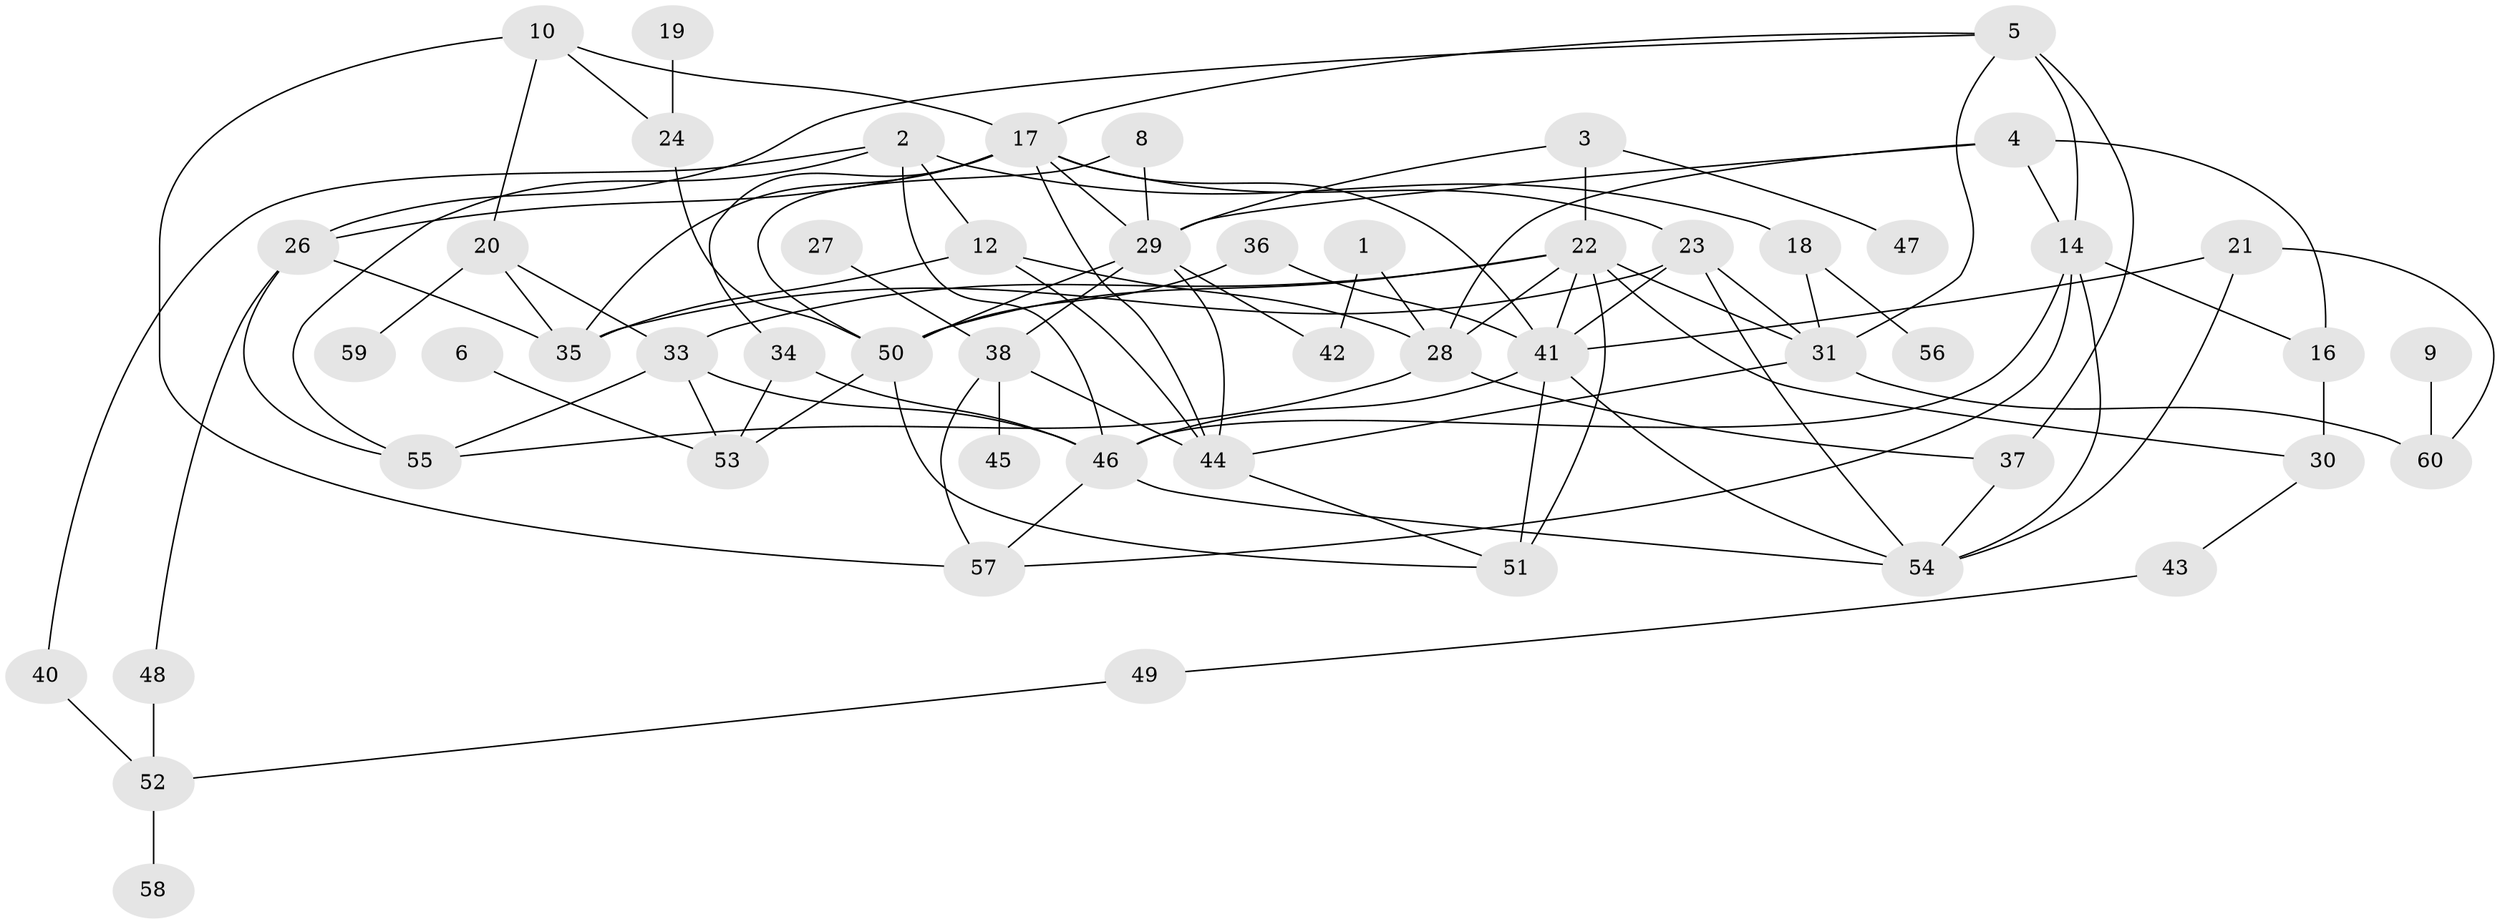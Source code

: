 // original degree distribution, {2: 0.2689075630252101, 1: 0.18487394957983194, 5: 0.10084033613445378, 8: 0.025210084033613446, 4: 0.1092436974789916, 3: 0.2184873949579832, 7: 0.01680672268907563, 6: 0.01680672268907563, 0: 0.058823529411764705}
// Generated by graph-tools (version 1.1) at 2025/00/03/09/25 03:00:48]
// undirected, 53 vertices, 100 edges
graph export_dot {
graph [start="1"]
  node [color=gray90,style=filled];
  1;
  2;
  3;
  4;
  5;
  6;
  8;
  9;
  10;
  12;
  14;
  16;
  17;
  18;
  19;
  20;
  21;
  22;
  23;
  24;
  26;
  27;
  28;
  29;
  30;
  31;
  33;
  34;
  35;
  36;
  37;
  38;
  40;
  41;
  42;
  43;
  44;
  45;
  46;
  47;
  48;
  49;
  50;
  51;
  52;
  53;
  54;
  55;
  56;
  57;
  58;
  59;
  60;
  1 -- 28 [weight=1.0];
  1 -- 42 [weight=1.0];
  2 -- 12 [weight=1.0];
  2 -- 18 [weight=1.0];
  2 -- 40 [weight=1.0];
  2 -- 46 [weight=1.0];
  2 -- 55 [weight=1.0];
  3 -- 22 [weight=1.0];
  3 -- 29 [weight=1.0];
  3 -- 47 [weight=1.0];
  4 -- 14 [weight=1.0];
  4 -- 16 [weight=1.0];
  4 -- 28 [weight=1.0];
  4 -- 29 [weight=1.0];
  5 -- 14 [weight=1.0];
  5 -- 17 [weight=1.0];
  5 -- 26 [weight=1.0];
  5 -- 31 [weight=1.0];
  5 -- 37 [weight=2.0];
  6 -- 53 [weight=1.0];
  8 -- 29 [weight=1.0];
  8 -- 50 [weight=1.0];
  9 -- 60 [weight=1.0];
  10 -- 17 [weight=1.0];
  10 -- 20 [weight=1.0];
  10 -- 24 [weight=1.0];
  10 -- 57 [weight=1.0];
  12 -- 28 [weight=1.0];
  12 -- 35 [weight=1.0];
  12 -- 44 [weight=1.0];
  14 -- 16 [weight=1.0];
  14 -- 46 [weight=1.0];
  14 -- 54 [weight=1.0];
  14 -- 57 [weight=1.0];
  16 -- 30 [weight=1.0];
  17 -- 23 [weight=1.0];
  17 -- 26 [weight=2.0];
  17 -- 29 [weight=1.0];
  17 -- 34 [weight=1.0];
  17 -- 35 [weight=1.0];
  17 -- 41 [weight=1.0];
  17 -- 44 [weight=1.0];
  18 -- 31 [weight=1.0];
  18 -- 56 [weight=1.0];
  19 -- 24 [weight=1.0];
  20 -- 33 [weight=1.0];
  20 -- 35 [weight=1.0];
  20 -- 59 [weight=1.0];
  21 -- 41 [weight=1.0];
  21 -- 54 [weight=1.0];
  21 -- 60 [weight=1.0];
  22 -- 28 [weight=1.0];
  22 -- 30 [weight=1.0];
  22 -- 31 [weight=1.0];
  22 -- 33 [weight=1.0];
  22 -- 41 [weight=1.0];
  22 -- 50 [weight=1.0];
  22 -- 51 [weight=1.0];
  23 -- 31 [weight=1.0];
  23 -- 35 [weight=1.0];
  23 -- 41 [weight=1.0];
  23 -- 54 [weight=1.0];
  24 -- 50 [weight=1.0];
  26 -- 35 [weight=1.0];
  26 -- 48 [weight=1.0];
  26 -- 55 [weight=1.0];
  27 -- 38 [weight=1.0];
  28 -- 37 [weight=1.0];
  28 -- 55 [weight=1.0];
  29 -- 38 [weight=1.0];
  29 -- 42 [weight=1.0];
  29 -- 44 [weight=1.0];
  29 -- 50 [weight=1.0];
  30 -- 43 [weight=1.0];
  31 -- 44 [weight=1.0];
  31 -- 60 [weight=1.0];
  33 -- 46 [weight=1.0];
  33 -- 53 [weight=1.0];
  33 -- 55 [weight=1.0];
  34 -- 46 [weight=1.0];
  34 -- 53 [weight=1.0];
  36 -- 41 [weight=1.0];
  36 -- 50 [weight=1.0];
  37 -- 54 [weight=1.0];
  38 -- 44 [weight=2.0];
  38 -- 45 [weight=1.0];
  38 -- 57 [weight=1.0];
  40 -- 52 [weight=1.0];
  41 -- 46 [weight=1.0];
  41 -- 51 [weight=2.0];
  41 -- 54 [weight=1.0];
  43 -- 49 [weight=1.0];
  44 -- 51 [weight=1.0];
  46 -- 54 [weight=1.0];
  46 -- 57 [weight=1.0];
  48 -- 52 [weight=1.0];
  49 -- 52 [weight=1.0];
  50 -- 51 [weight=1.0];
  50 -- 53 [weight=1.0];
  52 -- 58 [weight=1.0];
}
